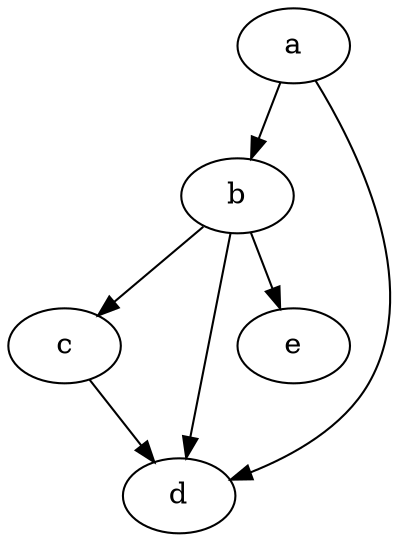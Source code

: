 digraph G {
   a;
   b;
   c;
   d;
   e;
   a -> b [w=1];
   b -> c [w=4];
   b -> d [w=8];
   a -> d [w=21];
   b -> e [w=5];
   c -> d [w=1];
}
